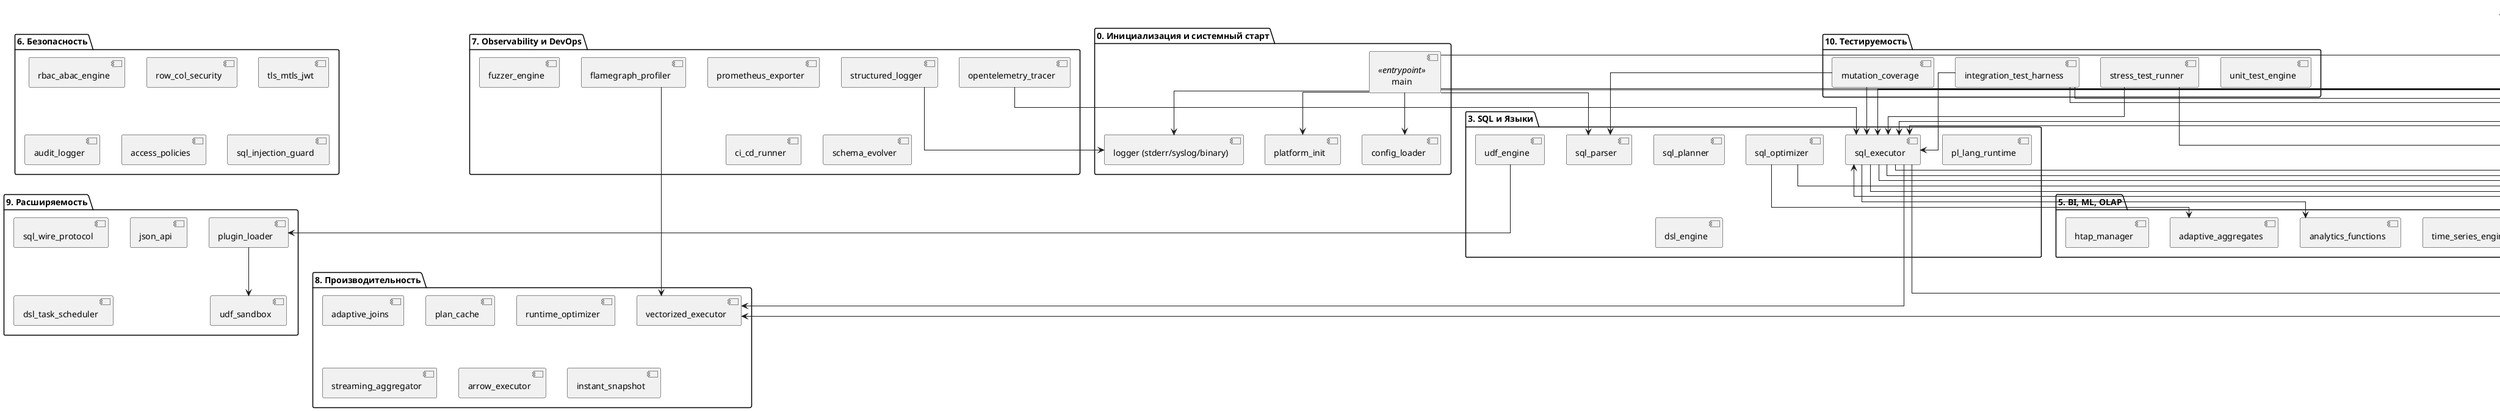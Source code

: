 @startuml
title Архитектура In-Memory РСУБД уровня SAP HANA+

skinparam rectangle {
  StereotypeFontColor black
  StereotypeFontSize 11
}
skinparam shadowing false
skinparam linetype ortho
hide empty members

package "0. Инициализация и системный старт" {
  [main] <<entrypoint>>
  [config_loader]
  [logger (stderr/syslog/binary)]
  [platform_init]
}

package "1. Архитектура и Хранилище" {
  [memory_allocator] <<NUMA-aware>>
  [page_cache] <<LRU/ARC>>
  [column_store]
  [row_store]
  [json_store]
  [sharding_manager]
  [partition_manager]
  [auto_rebalancer]
  [compression_engine]
  [index_manager] <<B+Tree, bitmap, hash>>
  [ttl_eviction]
  [cold_storage_fallback]
  [buffer_pool]
  [arrow_layout]
  [for_encoding]
  [multi_tenant_limiter]
  [versioned_tables]
}

package "2. Транзакционность и Надёжность" {
  [mvcc_engine]
  [snapshot_manager]
  [wal_manager]
  [txn_manager]
  [gc_vacuum]
  [isolation_levels]
  [failover_engine]
  [replication (raft/paxos)]
  [crash_recovery]
}

package "3. SQL и Языки" {
  [sql_parser]
  [sql_planner]
  [sql_optimizer]
  [sql_executor]
  [udf_engine]
  [pl_lang_runtime]
  [dsl_engine]
}

package "4. Интерфейсы и Интеграции" {
  [jdbc_server]
  [odbc_gateway]
  [rest_api]
  [graphql_api]
  [grpc_interface]
  [cli_shell]
  [openapi_doc]
  [cdc_streaming]
  [s3_batch_loader]
  [external_hooks]
}

package "5. BI, ML, OLAP" {
  [materialized_views]
  [adaptive_aggregates]
  [time_series_engine]
  [ml_runtime (ONNX/Tensorflow)]
  [analytics_functions]
  [htap_manager]
}

package "6. Безопасность" {
  [rbac_abac_engine]
  [row_col_security]
  [tls_mtls_jwt]
  [audit_logger]
  [access_policies]
  [sql_injection_guard]
}

package "7. Observability и DevOps" {
  [prometheus_exporter]
  [opentelemetry_tracer]
  [flamegraph_profiler]
  [structured_logger]
  [fuzzer_engine]
  [ci_cd_runner]
  [schema_evolver]
}

package "8. Производительность" {
  [vectorized_executor]
  [adaptive_joins]
  [plan_cache]
  [runtime_optimizer]
  [streaming_aggregator]
  [arrow_executor]
  [instant_snapshot]
}

package "9. Расширяемость" {
  [udf_sandbox]
  [plugin_loader]
  [sql_wire_protocol]
  [json_api]
  [dsl_task_scheduler]
}

package "10. Тестируемость" {
  [unit_test_engine]
  [integration_test_harness]
  [stress_test_runner]
  [mutation_coverage]
}

[main] --> [config_loader]
[main] --> [logger (stderr/syslog/binary)]
[main] --> [platform_init]
[main] --> [memory_allocator]
[main] --> [txn_manager]
[main] --> [sql_parser]
[main] --> [rest_api]

[sql_executor] --> [mvcc_engine]
[sql_executor] --> [row_store]
[sql_executor] --> [column_store]
[sql_executor] --> [index_manager]
[sql_executor] --> [analytics_functions]
[sql_executor] --> [materialized_views]
[sql_executor] --> [vectorized_executor]

[sql_optimizer] --> [stats_engine]
[sql_optimizer] --> [adaptive_aggregates]

[mvcc_engine] --> [snapshot_manager]
[mvcc_engine] --> [wal_manager]
[mvcc_engine] --> [versioned_tables]

[txn_manager] --> [isolation_levels]
[txn_manager] --> [mvcc_engine]
[txn_manager] --> [gc_vacuum]
[txn_manager] --> [replication (raft/paxos)]

[row_store] --> [buffer_pool]
[row_store] --> [index_manager]

[column_store] --> [compression_engine]
[column_store] --> [for_encoding]
[column_store] --> [arrow_layout]
[column_store] --> [index_manager]

[page_cache] --> [cold_storage_fallback]
[ttl_eviction] --> [cold_storage_fallback]

[replication (raft/paxos)] --> [failover_engine]
[crash_recovery] --> [wal_manager]

[rest_api] --> [sql_executor]
[graphql_api] --> [sql_executor]
[grpc_interface] --> [sql_executor]

[s3_batch_loader] --> [row_store]
[s3_batch_loader] --> [column_store]
[cdc_streaming] --> [wal_manager]

[ml_runtime (ONNX/Tensorflow)] --> [sql_executor]
[ml_runtime (ONNX/Tensorflow)] --> [vectorized_executor]

[udf_engine] --> [plugin_loader]
[plugin_loader] --> [udf_sandbox]

[opentelemetry_tracer] --> [sql_executor]
[flamegraph_profiler] --> [vectorized_executor]
[structured_logger] --> [logger (stderr/syslog/binary)]

[integration_test_harness] --> [sql_executor]
[integration_test_harness] --> [row_store]
[integration_test_harness] --> [column_store]

[stress_test_runner] --> [txn_manager]
[stress_test_runner] --> [sql_executor]

[mutation_coverage] --> [sql_parser]
[mutation_coverage] --> [sql_executor]

@enduml
